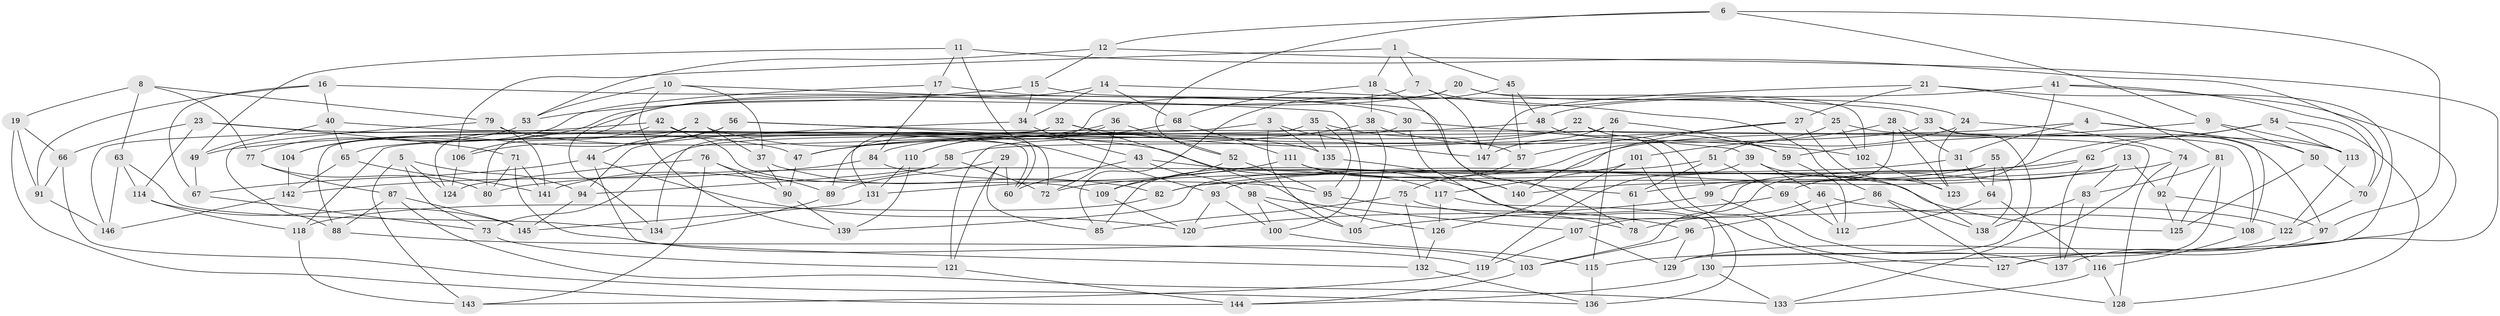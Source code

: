 // coarse degree distribution, {6: 0.17045454545454544, 8: 0.14772727272727273, 4: 0.6136363636363636, 3: 0.011363636363636364, 10: 0.022727272727272728, 5: 0.011363636363636364, 18: 0.011363636363636364, 12: 0.011363636363636364}
// Generated by graph-tools (version 1.1) at 2025/20/03/04/25 18:20:43]
// undirected, 147 vertices, 294 edges
graph export_dot {
graph [start="1"]
  node [color=gray90,style=filled];
  1;
  2;
  3;
  4;
  5;
  6;
  7;
  8;
  9;
  10;
  11;
  12;
  13;
  14;
  15;
  16;
  17;
  18;
  19;
  20;
  21;
  22;
  23;
  24;
  25;
  26;
  27;
  28;
  29;
  30;
  31;
  32;
  33;
  34;
  35;
  36;
  37;
  38;
  39;
  40;
  41;
  42;
  43;
  44;
  45;
  46;
  47;
  48;
  49;
  50;
  51;
  52;
  53;
  54;
  55;
  56;
  57;
  58;
  59;
  60;
  61;
  62;
  63;
  64;
  65;
  66;
  67;
  68;
  69;
  70;
  71;
  72;
  73;
  74;
  75;
  76;
  77;
  78;
  79;
  80;
  81;
  82;
  83;
  84;
  85;
  86;
  87;
  88;
  89;
  90;
  91;
  92;
  93;
  94;
  95;
  96;
  97;
  98;
  99;
  100;
  101;
  102;
  103;
  104;
  105;
  106;
  107;
  108;
  109;
  110;
  111;
  112;
  113;
  114;
  115;
  116;
  117;
  118;
  119;
  120;
  121;
  122;
  123;
  124;
  125;
  126;
  127;
  128;
  129;
  130;
  131;
  132;
  133;
  134;
  135;
  136;
  137;
  138;
  139;
  140;
  141;
  142;
  143;
  144;
  145;
  146;
  147;
  1 -- 106;
  1 -- 45;
  1 -- 7;
  1 -- 18;
  2 -- 93;
  2 -- 37;
  2 -- 80;
  2 -- 44;
  3 -- 147;
  3 -- 135;
  3 -- 65;
  3 -- 105;
  4 -- 108;
  4 -- 50;
  4 -- 31;
  4 -- 85;
  5 -- 73;
  5 -- 124;
  5 -- 143;
  5 -- 94;
  6 -- 52;
  6 -- 9;
  6 -- 12;
  6 -- 97;
  7 -- 147;
  7 -- 25;
  7 -- 104;
  8 -- 19;
  8 -- 79;
  8 -- 77;
  8 -- 63;
  9 -- 59;
  9 -- 113;
  9 -- 50;
  10 -- 100;
  10 -- 139;
  10 -- 37;
  10 -- 53;
  11 -- 60;
  11 -- 70;
  11 -- 49;
  11 -- 17;
  12 -- 15;
  12 -- 115;
  12 -- 53;
  13 -- 83;
  13 -- 82;
  13 -- 69;
  13 -- 92;
  14 -- 68;
  14 -- 86;
  14 -- 34;
  14 -- 134;
  15 -- 53;
  15 -- 34;
  15 -- 33;
  16 -- 91;
  16 -- 67;
  16 -- 61;
  16 -- 40;
  17 -- 84;
  17 -- 30;
  17 -- 104;
  18 -- 38;
  18 -- 68;
  18 -- 78;
  19 -- 144;
  19 -- 66;
  19 -- 91;
  20 -- 131;
  20 -- 102;
  20 -- 24;
  20 -- 124;
  21 -- 130;
  21 -- 147;
  21 -- 27;
  21 -- 81;
  22 -- 84;
  22 -- 73;
  22 -- 99;
  22 -- 108;
  23 -- 47;
  23 -- 114;
  23 -- 66;
  23 -- 71;
  24 -- 109;
  24 -- 74;
  24 -- 123;
  25 -- 102;
  25 -- 51;
  25 -- 113;
  26 -- 115;
  26 -- 121;
  26 -- 59;
  26 -- 147;
  27 -- 140;
  27 -- 123;
  27 -- 57;
  28 -- 31;
  28 -- 101;
  28 -- 123;
  28 -- 99;
  29 -- 60;
  29 -- 89;
  29 -- 121;
  29 -- 85;
  30 -- 39;
  30 -- 78;
  30 -- 89;
  31 -- 64;
  31 -- 72;
  32 -- 126;
  32 -- 134;
  32 -- 88;
  32 -- 102;
  33 -- 58;
  33 -- 97;
  33 -- 129;
  34 -- 43;
  34 -- 94;
  35 -- 57;
  35 -- 118;
  35 -- 135;
  35 -- 95;
  36 -- 72;
  36 -- 52;
  36 -- 110;
  36 -- 47;
  37 -- 82;
  37 -- 90;
  38 -- 59;
  38 -- 47;
  38 -- 105;
  39 -- 119;
  39 -- 46;
  39 -- 138;
  40 -- 60;
  40 -- 65;
  40 -- 49;
  41 -- 107;
  41 -- 70;
  41 -- 48;
  41 -- 129;
  42 -- 72;
  42 -- 109;
  42 -- 146;
  42 -- 106;
  43 -- 60;
  43 -- 128;
  43 -- 98;
  44 -- 120;
  44 -- 132;
  44 -- 67;
  45 -- 57;
  45 -- 85;
  45 -- 48;
  46 -- 108;
  46 -- 112;
  46 -- 78;
  47 -- 90;
  48 -- 49;
  48 -- 127;
  49 -- 67;
  50 -- 125;
  50 -- 70;
  51 -- 69;
  51 -- 61;
  51 -- 93;
  52 -- 95;
  52 -- 109;
  53 -- 77;
  54 -- 61;
  54 -- 62;
  54 -- 113;
  54 -- 128;
  55 -- 139;
  55 -- 64;
  55 -- 138;
  55 -- 140;
  56 -- 106;
  56 -- 133;
  56 -- 104;
  56 -- 117;
  57 -- 75;
  58 -- 141;
  58 -- 72;
  58 -- 94;
  59 -- 112;
  61 -- 78;
  62 -- 137;
  62 -- 103;
  62 -- 80;
  63 -- 146;
  63 -- 134;
  63 -- 114;
  64 -- 116;
  64 -- 112;
  65 -- 141;
  65 -- 142;
  66 -- 136;
  66 -- 91;
  67 -- 73;
  68 -- 111;
  68 -- 110;
  69 -- 112;
  69 -- 105;
  70 -- 122;
  71 -- 103;
  71 -- 80;
  71 -- 141;
  73 -- 121;
  74 -- 82;
  74 -- 92;
  74 -- 128;
  75 -- 122;
  75 -- 132;
  75 -- 85;
  76 -- 90;
  76 -- 89;
  76 -- 143;
  76 -- 124;
  77 -- 87;
  77 -- 80;
  79 -- 141;
  79 -- 135;
  79 -- 88;
  81 -- 83;
  81 -- 125;
  81 -- 127;
  82 -- 118;
  83 -- 137;
  83 -- 138;
  84 -- 95;
  84 -- 142;
  86 -- 96;
  86 -- 138;
  86 -- 127;
  87 -- 133;
  87 -- 145;
  87 -- 88;
  88 -- 119;
  89 -- 134;
  90 -- 139;
  91 -- 146;
  92 -- 97;
  92 -- 125;
  93 -- 100;
  93 -- 120;
  94 -- 145;
  95 -- 96;
  96 -- 103;
  96 -- 129;
  97 -- 127;
  98 -- 107;
  98 -- 100;
  98 -- 105;
  99 -- 137;
  99 -- 120;
  100 -- 115;
  101 -- 117;
  101 -- 126;
  101 -- 136;
  102 -- 123;
  103 -- 144;
  104 -- 142;
  106 -- 124;
  107 -- 119;
  107 -- 129;
  108 -- 116;
  109 -- 120;
  110 -- 139;
  110 -- 131;
  111 -- 140;
  111 -- 125;
  111 -- 131;
  113 -- 122;
  114 -- 118;
  114 -- 145;
  115 -- 136;
  116 -- 133;
  116 -- 128;
  117 -- 130;
  117 -- 126;
  118 -- 143;
  119 -- 143;
  121 -- 144;
  122 -- 137;
  126 -- 132;
  130 -- 133;
  130 -- 144;
  131 -- 145;
  132 -- 136;
  135 -- 140;
  142 -- 146;
}
